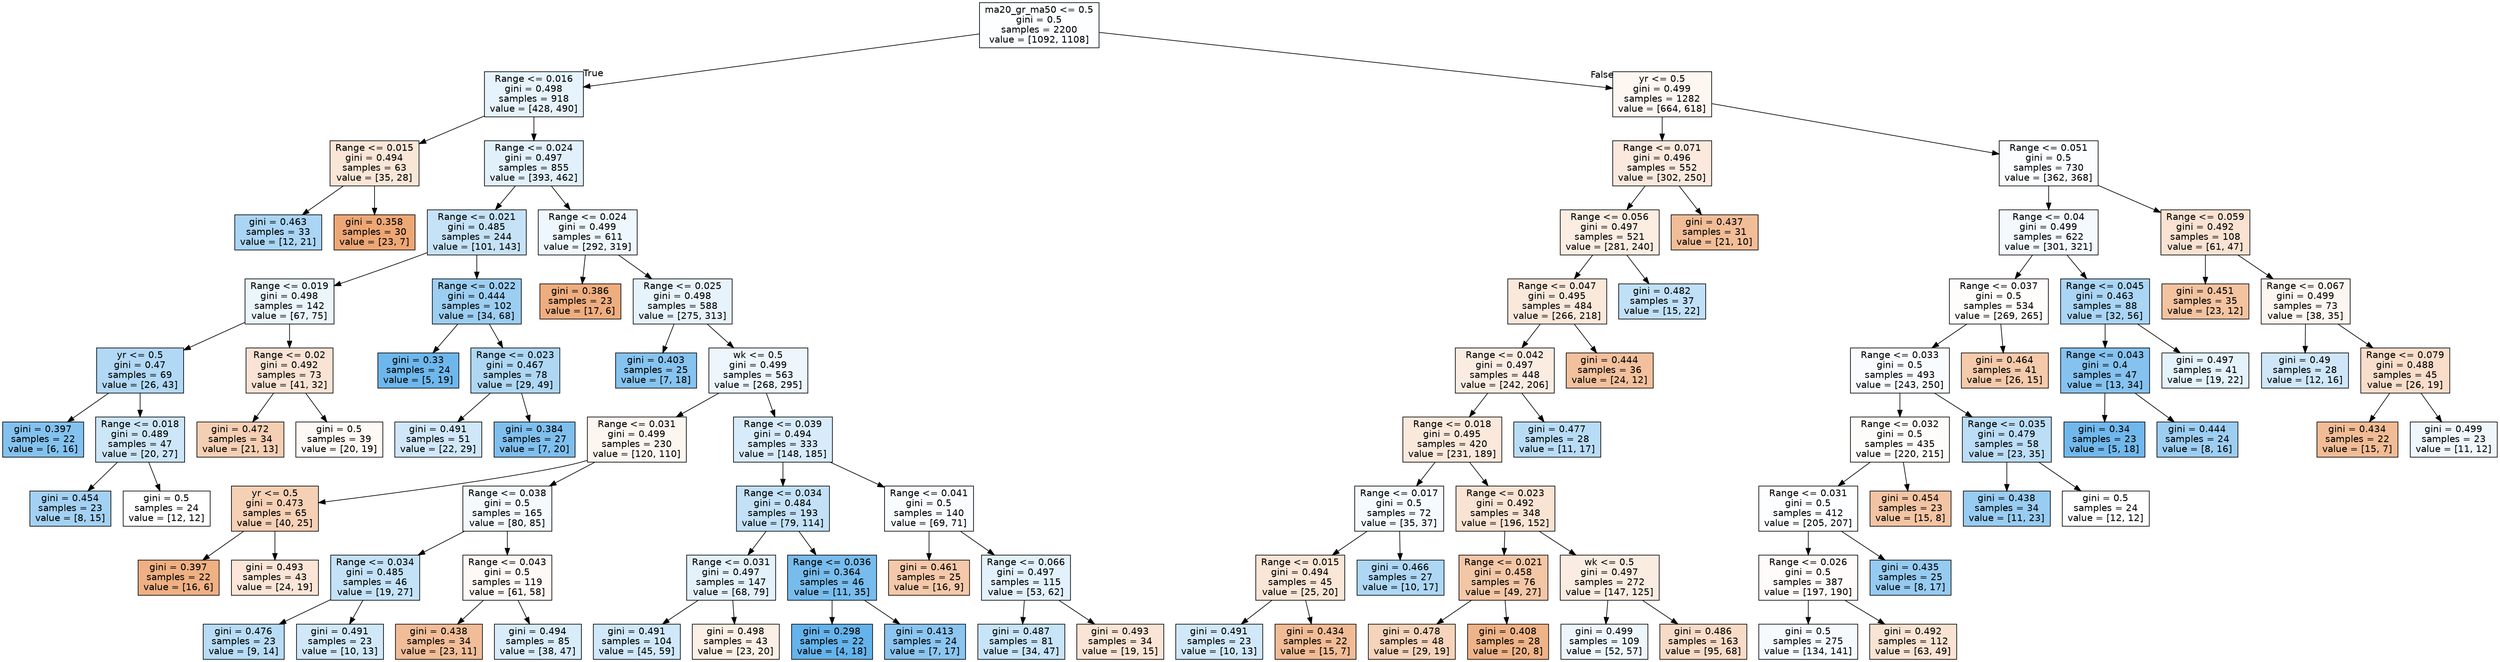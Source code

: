 digraph Tree {
node [shape=box, style="filled", color="black", fontname="helvetica"] ;
edge [fontname="helvetica"] ;
0 [label="ma20_gr_ma50 <= 0.5\ngini = 0.5\nsamples = 2200\nvalue = [1092, 1108]", fillcolor="#fcfeff"] ;
1 [label="Range <= 0.016\ngini = 0.498\nsamples = 918\nvalue = [428, 490]", fillcolor="#e6f3fc"] ;
0 -> 1 [labeldistance=2.5, labelangle=45, headlabel="True"] ;
19 [label="Range <= 0.015\ngini = 0.494\nsamples = 63\nvalue = [35, 28]", fillcolor="#fae6d7"] ;
1 -> 19 ;
21 [label="gini = 0.463\nsamples = 33\nvalue = [12, 21]", fillcolor="#aad5f4"] ;
19 -> 21 ;
22 [label="gini = 0.358\nsamples = 30\nvalue = [23, 7]", fillcolor="#eda775"] ;
19 -> 22 ;
20 [label="Range <= 0.024\ngini = 0.497\nsamples = 855\nvalue = [393, 462]", fillcolor="#e1f0fb"] ;
1 -> 20 ;
23 [label="Range <= 0.021\ngini = 0.485\nsamples = 244\nvalue = [101, 143]", fillcolor="#c5e2f7"] ;
20 -> 23 ;
27 [label="Range <= 0.019\ngini = 0.498\nsamples = 142\nvalue = [67, 75]", fillcolor="#eaf5fc"] ;
23 -> 27 ;
29 [label="yr <= 0.5\ngini = 0.47\nsamples = 69\nvalue = [26, 43]", fillcolor="#b1d8f5"] ;
27 -> 29 ;
79 [label="gini = 0.397\nsamples = 22\nvalue = [6, 16]", fillcolor="#83c2ef"] ;
29 -> 79 ;
80 [label="Range <= 0.018\ngini = 0.489\nsamples = 47\nvalue = [20, 27]", fillcolor="#cce6f8"] ;
29 -> 80 ;
87 [label="gini = 0.454\nsamples = 23\nvalue = [8, 15]", fillcolor="#a3d1f3"] ;
80 -> 87 ;
88 [label="gini = 0.5\nsamples = 24\nvalue = [12, 12]", fillcolor="#ffffff"] ;
80 -> 88 ;
30 [label="Range <= 0.02\ngini = 0.492\nsamples = 73\nvalue = [41, 32]", fillcolor="#f9e3d4"] ;
27 -> 30 ;
91 [label="gini = 0.472\nsamples = 34\nvalue = [21, 13]", fillcolor="#f5cfb4"] ;
30 -> 91 ;
92 [label="gini = 0.5\nsamples = 39\nvalue = [20, 19]", fillcolor="#fef9f5"] ;
30 -> 92 ;
28 [label="Range <= 0.022\ngini = 0.444\nsamples = 102\nvalue = [34, 68]", fillcolor="#9ccef2"] ;
23 -> 28 ;
51 [label="gini = 0.33\nsamples = 24\nvalue = [5, 19]", fillcolor="#6db7ec"] ;
28 -> 51 ;
52 [label="Range <= 0.023\ngini = 0.467\nsamples = 78\nvalue = [29, 49]", fillcolor="#aed7f4"] ;
28 -> 52 ;
53 [label="gini = 0.491\nsamples = 51\nvalue = [22, 29]", fillcolor="#cfe7f9"] ;
52 -> 53 ;
54 [label="gini = 0.384\nsamples = 27\nvalue = [7, 20]", fillcolor="#7ebfee"] ;
52 -> 54 ;
24 [label="Range <= 0.024\ngini = 0.499\nsamples = 611\nvalue = [292, 319]", fillcolor="#eef7fd"] ;
20 -> 24 ;
25 [label="gini = 0.386\nsamples = 23\nvalue = [17, 6]", fillcolor="#eead7f"] ;
24 -> 25 ;
26 [label="Range <= 0.025\ngini = 0.498\nsamples = 588\nvalue = [275, 313]", fillcolor="#e7f3fc"] ;
24 -> 26 ;
31 [label="gini = 0.403\nsamples = 25\nvalue = [7, 18]", fillcolor="#86c3ef"] ;
26 -> 31 ;
32 [label="wk <= 0.5\ngini = 0.499\nsamples = 563\nvalue = [268, 295]", fillcolor="#edf6fd"] ;
26 -> 32 ;
33 [label="Range <= 0.031\ngini = 0.499\nsamples = 230\nvalue = [120, 110]", fillcolor="#fdf5ef"] ;
32 -> 33 ;
35 [label="yr <= 0.5\ngini = 0.473\nsamples = 65\nvalue = [40, 25]", fillcolor="#f5d0b5"] ;
33 -> 35 ;
63 [label="gini = 0.397\nsamples = 22\nvalue = [16, 6]", fillcolor="#efb083"] ;
35 -> 63 ;
64 [label="gini = 0.493\nsamples = 43\nvalue = [24, 19]", fillcolor="#fae5d6"] ;
35 -> 64 ;
36 [label="Range <= 0.038\ngini = 0.5\nsamples = 165\nvalue = [80, 85]", fillcolor="#f3f9fd"] ;
33 -> 36 ;
81 [label="Range <= 0.034\ngini = 0.485\nsamples = 46\nvalue = [19, 27]", fillcolor="#c4e2f7"] ;
36 -> 81 ;
97 [label="gini = 0.476\nsamples = 23\nvalue = [9, 14]", fillcolor="#b8dcf6"] ;
81 -> 97 ;
98 [label="gini = 0.491\nsamples = 23\nvalue = [10, 13]", fillcolor="#d1e8f9"] ;
81 -> 98 ;
82 [label="Range <= 0.043\ngini = 0.5\nsamples = 119\nvalue = [61, 58]", fillcolor="#fef9f5"] ;
36 -> 82 ;
83 [label="gini = 0.438\nsamples = 34\nvalue = [23, 11]", fillcolor="#f1bd98"] ;
82 -> 83 ;
84 [label="gini = 0.494\nsamples = 85\nvalue = [38, 47]", fillcolor="#d9ecfa"] ;
82 -> 84 ;
34 [label="Range <= 0.039\ngini = 0.494\nsamples = 333\nvalue = [148, 185]", fillcolor="#d7ebfa"] ;
32 -> 34 ;
37 [label="Range <= 0.034\ngini = 0.484\nsamples = 193\nvalue = [79, 114]", fillcolor="#c2e1f7"] ;
34 -> 37 ;
39 [label="Range <= 0.031\ngini = 0.497\nsamples = 147\nvalue = [68, 79]", fillcolor="#e3f1fb"] ;
37 -> 39 ;
85 [label="gini = 0.491\nsamples = 104\nvalue = [45, 59]", fillcolor="#d0e8f9"] ;
39 -> 85 ;
86 [label="gini = 0.498\nsamples = 43\nvalue = [23, 20]", fillcolor="#fcefe5"] ;
39 -> 86 ;
40 [label="Range <= 0.036\ngini = 0.364\nsamples = 46\nvalue = [11, 35]", fillcolor="#77bced"] ;
37 -> 40 ;
95 [label="gini = 0.298\nsamples = 22\nvalue = [4, 18]", fillcolor="#65b3eb"] ;
40 -> 95 ;
96 [label="gini = 0.413\nsamples = 24\nvalue = [7, 17]", fillcolor="#8bc5f0"] ;
40 -> 96 ;
38 [label="Range <= 0.041\ngini = 0.5\nsamples = 140\nvalue = [69, 71]", fillcolor="#f9fcfe"] ;
34 -> 38 ;
41 [label="gini = 0.461\nsamples = 25\nvalue = [16, 9]", fillcolor="#f4c8a8"] ;
38 -> 41 ;
42 [label="Range <= 0.066\ngini = 0.497\nsamples = 115\nvalue = [53, 62]", fillcolor="#e2f1fb"] ;
38 -> 42 ;
55 [label="gini = 0.487\nsamples = 81\nvalue = [34, 47]", fillcolor="#c8e4f8"] ;
42 -> 55 ;
56 [label="gini = 0.493\nsamples = 34\nvalue = [19, 15]", fillcolor="#fae4d5"] ;
42 -> 56 ;
2 [label="yr <= 0.5\ngini = 0.499\nsamples = 1282\nvalue = [664, 618]", fillcolor="#fdf6f1"] ;
0 -> 2 [labeldistance=2.5, labelangle=-45, headlabel="False"] ;
3 [label="Range <= 0.071\ngini = 0.496\nsamples = 552\nvalue = [302, 250]", fillcolor="#fbe9dd"] ;
2 -> 3 ;
15 [label="Range <= 0.056\ngini = 0.497\nsamples = 521\nvalue = [281, 240]", fillcolor="#fbede2"] ;
3 -> 15 ;
17 [label="Range <= 0.047\ngini = 0.495\nsamples = 484\nvalue = [266, 218]", fillcolor="#fae8db"] ;
15 -> 17 ;
43 [label="Range <= 0.042\ngini = 0.497\nsamples = 448\nvalue = [242, 206]", fillcolor="#fbece2"] ;
17 -> 43 ;
45 [label="Range <= 0.018\ngini = 0.495\nsamples = 420\nvalue = [231, 189]", fillcolor="#fae8db"] ;
43 -> 45 ;
69 [label="Range <= 0.017\ngini = 0.5\nsamples = 72\nvalue = [35, 37]", fillcolor="#f4fafe"] ;
45 -> 69 ;
75 [label="Range <= 0.015\ngini = 0.494\nsamples = 45\nvalue = [25, 20]", fillcolor="#fae6d7"] ;
69 -> 75 ;
77 [label="gini = 0.491\nsamples = 23\nvalue = [10, 13]", fillcolor="#d1e8f9"] ;
75 -> 77 ;
78 [label="gini = 0.434\nsamples = 22\nvalue = [15, 7]", fillcolor="#f1bc95"] ;
75 -> 78 ;
76 [label="gini = 0.466\nsamples = 27\nvalue = [10, 17]", fillcolor="#add7f4"] ;
69 -> 76 ;
70 [label="Range <= 0.023\ngini = 0.492\nsamples = 348\nvalue = [196, 152]", fillcolor="#f9e3d3"] ;
45 -> 70 ;
71 [label="Range <= 0.021\ngini = 0.458\nsamples = 76\nvalue = [49, 27]", fillcolor="#f3c6a6"] ;
70 -> 71 ;
89 [label="gini = 0.478\nsamples = 48\nvalue = [29, 19]", fillcolor="#f6d4bb"] ;
71 -> 89 ;
90 [label="gini = 0.408\nsamples = 28\nvalue = [20, 8]", fillcolor="#efb388"] ;
71 -> 90 ;
72 [label="wk <= 0.5\ngini = 0.497\nsamples = 272\nvalue = [147, 125]", fillcolor="#fbece1"] ;
70 -> 72 ;
73 [label="gini = 0.499\nsamples = 109\nvalue = [52, 57]", fillcolor="#eef6fd"] ;
72 -> 73 ;
74 [label="gini = 0.486\nsamples = 163\nvalue = [95, 68]", fillcolor="#f8dbc7"] ;
72 -> 74 ;
46 [label="gini = 0.477\nsamples = 28\nvalue = [11, 17]", fillcolor="#b9dcf6"] ;
43 -> 46 ;
44 [label="gini = 0.444\nsamples = 36\nvalue = [24, 12]", fillcolor="#f2c09c"] ;
17 -> 44 ;
18 [label="gini = 0.482\nsamples = 37\nvalue = [15, 22]", fillcolor="#c0e0f7"] ;
15 -> 18 ;
16 [label="gini = 0.437\nsamples = 31\nvalue = [21, 10]", fillcolor="#f1bd97"] ;
3 -> 16 ;
4 [label="Range <= 0.051\ngini = 0.5\nsamples = 730\nvalue = [362, 368]", fillcolor="#fcfdff"] ;
2 -> 4 ;
5 [label="Range <= 0.04\ngini = 0.499\nsamples = 622\nvalue = [301, 321]", fillcolor="#f3f9fd"] ;
4 -> 5 ;
7 [label="Range <= 0.037\ngini = 0.5\nsamples = 534\nvalue = [269, 265]", fillcolor="#fffdfc"] ;
5 -> 7 ;
11 [label="Range <= 0.033\ngini = 0.5\nsamples = 493\nvalue = [243, 250]", fillcolor="#f9fcfe"] ;
7 -> 11 ;
13 [label="Range <= 0.032\ngini = 0.5\nsamples = 435\nvalue = [220, 215]", fillcolor="#fefcfa"] ;
11 -> 13 ;
47 [label="Range <= 0.031\ngini = 0.5\nsamples = 412\nvalue = [205, 207]", fillcolor="#fdfeff"] ;
13 -> 47 ;
49 [label="Range <= 0.026\ngini = 0.5\nsamples = 387\nvalue = [197, 190]", fillcolor="#fefbf8"] ;
47 -> 49 ;
57 [label="gini = 0.5\nsamples = 275\nvalue = [134, 141]", fillcolor="#f5fafe"] ;
49 -> 57 ;
58 [label="gini = 0.492\nsamples = 112\nvalue = [63, 49]", fillcolor="#f9e3d3"] ;
49 -> 58 ;
50 [label="gini = 0.435\nsamples = 25\nvalue = [8, 17]", fillcolor="#96cbf1"] ;
47 -> 50 ;
48 [label="gini = 0.454\nsamples = 23\nvalue = [15, 8]", fillcolor="#f3c4a3"] ;
13 -> 48 ;
14 [label="Range <= 0.035\ngini = 0.479\nsamples = 58\nvalue = [23, 35]", fillcolor="#bbddf6"] ;
11 -> 14 ;
61 [label="gini = 0.438\nsamples = 34\nvalue = [11, 23]", fillcolor="#98ccf1"] ;
14 -> 61 ;
62 [label="gini = 0.5\nsamples = 24\nvalue = [12, 12]", fillcolor="#ffffff"] ;
14 -> 62 ;
12 [label="gini = 0.464\nsamples = 41\nvalue = [26, 15]", fillcolor="#f4caab"] ;
7 -> 12 ;
8 [label="Range <= 0.045\ngini = 0.463\nsamples = 88\nvalue = [32, 56]", fillcolor="#aad5f4"] ;
5 -> 8 ;
9 [label="Range <= 0.043\ngini = 0.4\nsamples = 47\nvalue = [13, 34]", fillcolor="#85c2ef"] ;
8 -> 9 ;
93 [label="gini = 0.34\nsamples = 23\nvalue = [5, 18]", fillcolor="#70b8ec"] ;
9 -> 93 ;
94 [label="gini = 0.444\nsamples = 24\nvalue = [8, 16]", fillcolor="#9ccef2"] ;
9 -> 94 ;
10 [label="gini = 0.497\nsamples = 41\nvalue = [19, 22]", fillcolor="#e4f2fb"] ;
8 -> 10 ;
6 [label="Range <= 0.059\ngini = 0.492\nsamples = 108\nvalue = [61, 47]", fillcolor="#f9e2d2"] ;
4 -> 6 ;
59 [label="gini = 0.451\nsamples = 35\nvalue = [23, 12]", fillcolor="#f3c3a0"] ;
6 -> 59 ;
60 [label="Range <= 0.067\ngini = 0.499\nsamples = 73\nvalue = [38, 35]", fillcolor="#fdf5ef"] ;
6 -> 60 ;
65 [label="gini = 0.49\nsamples = 28\nvalue = [12, 16]", fillcolor="#cee6f8"] ;
60 -> 65 ;
66 [label="Range <= 0.079\ngini = 0.488\nsamples = 45\nvalue = [26, 19]", fillcolor="#f8ddca"] ;
60 -> 66 ;
67 [label="gini = 0.434\nsamples = 22\nvalue = [15, 7]", fillcolor="#f1bc95"] ;
66 -> 67 ;
68 [label="gini = 0.499\nsamples = 23\nvalue = [11, 12]", fillcolor="#eff7fd"] ;
66 -> 68 ;
}